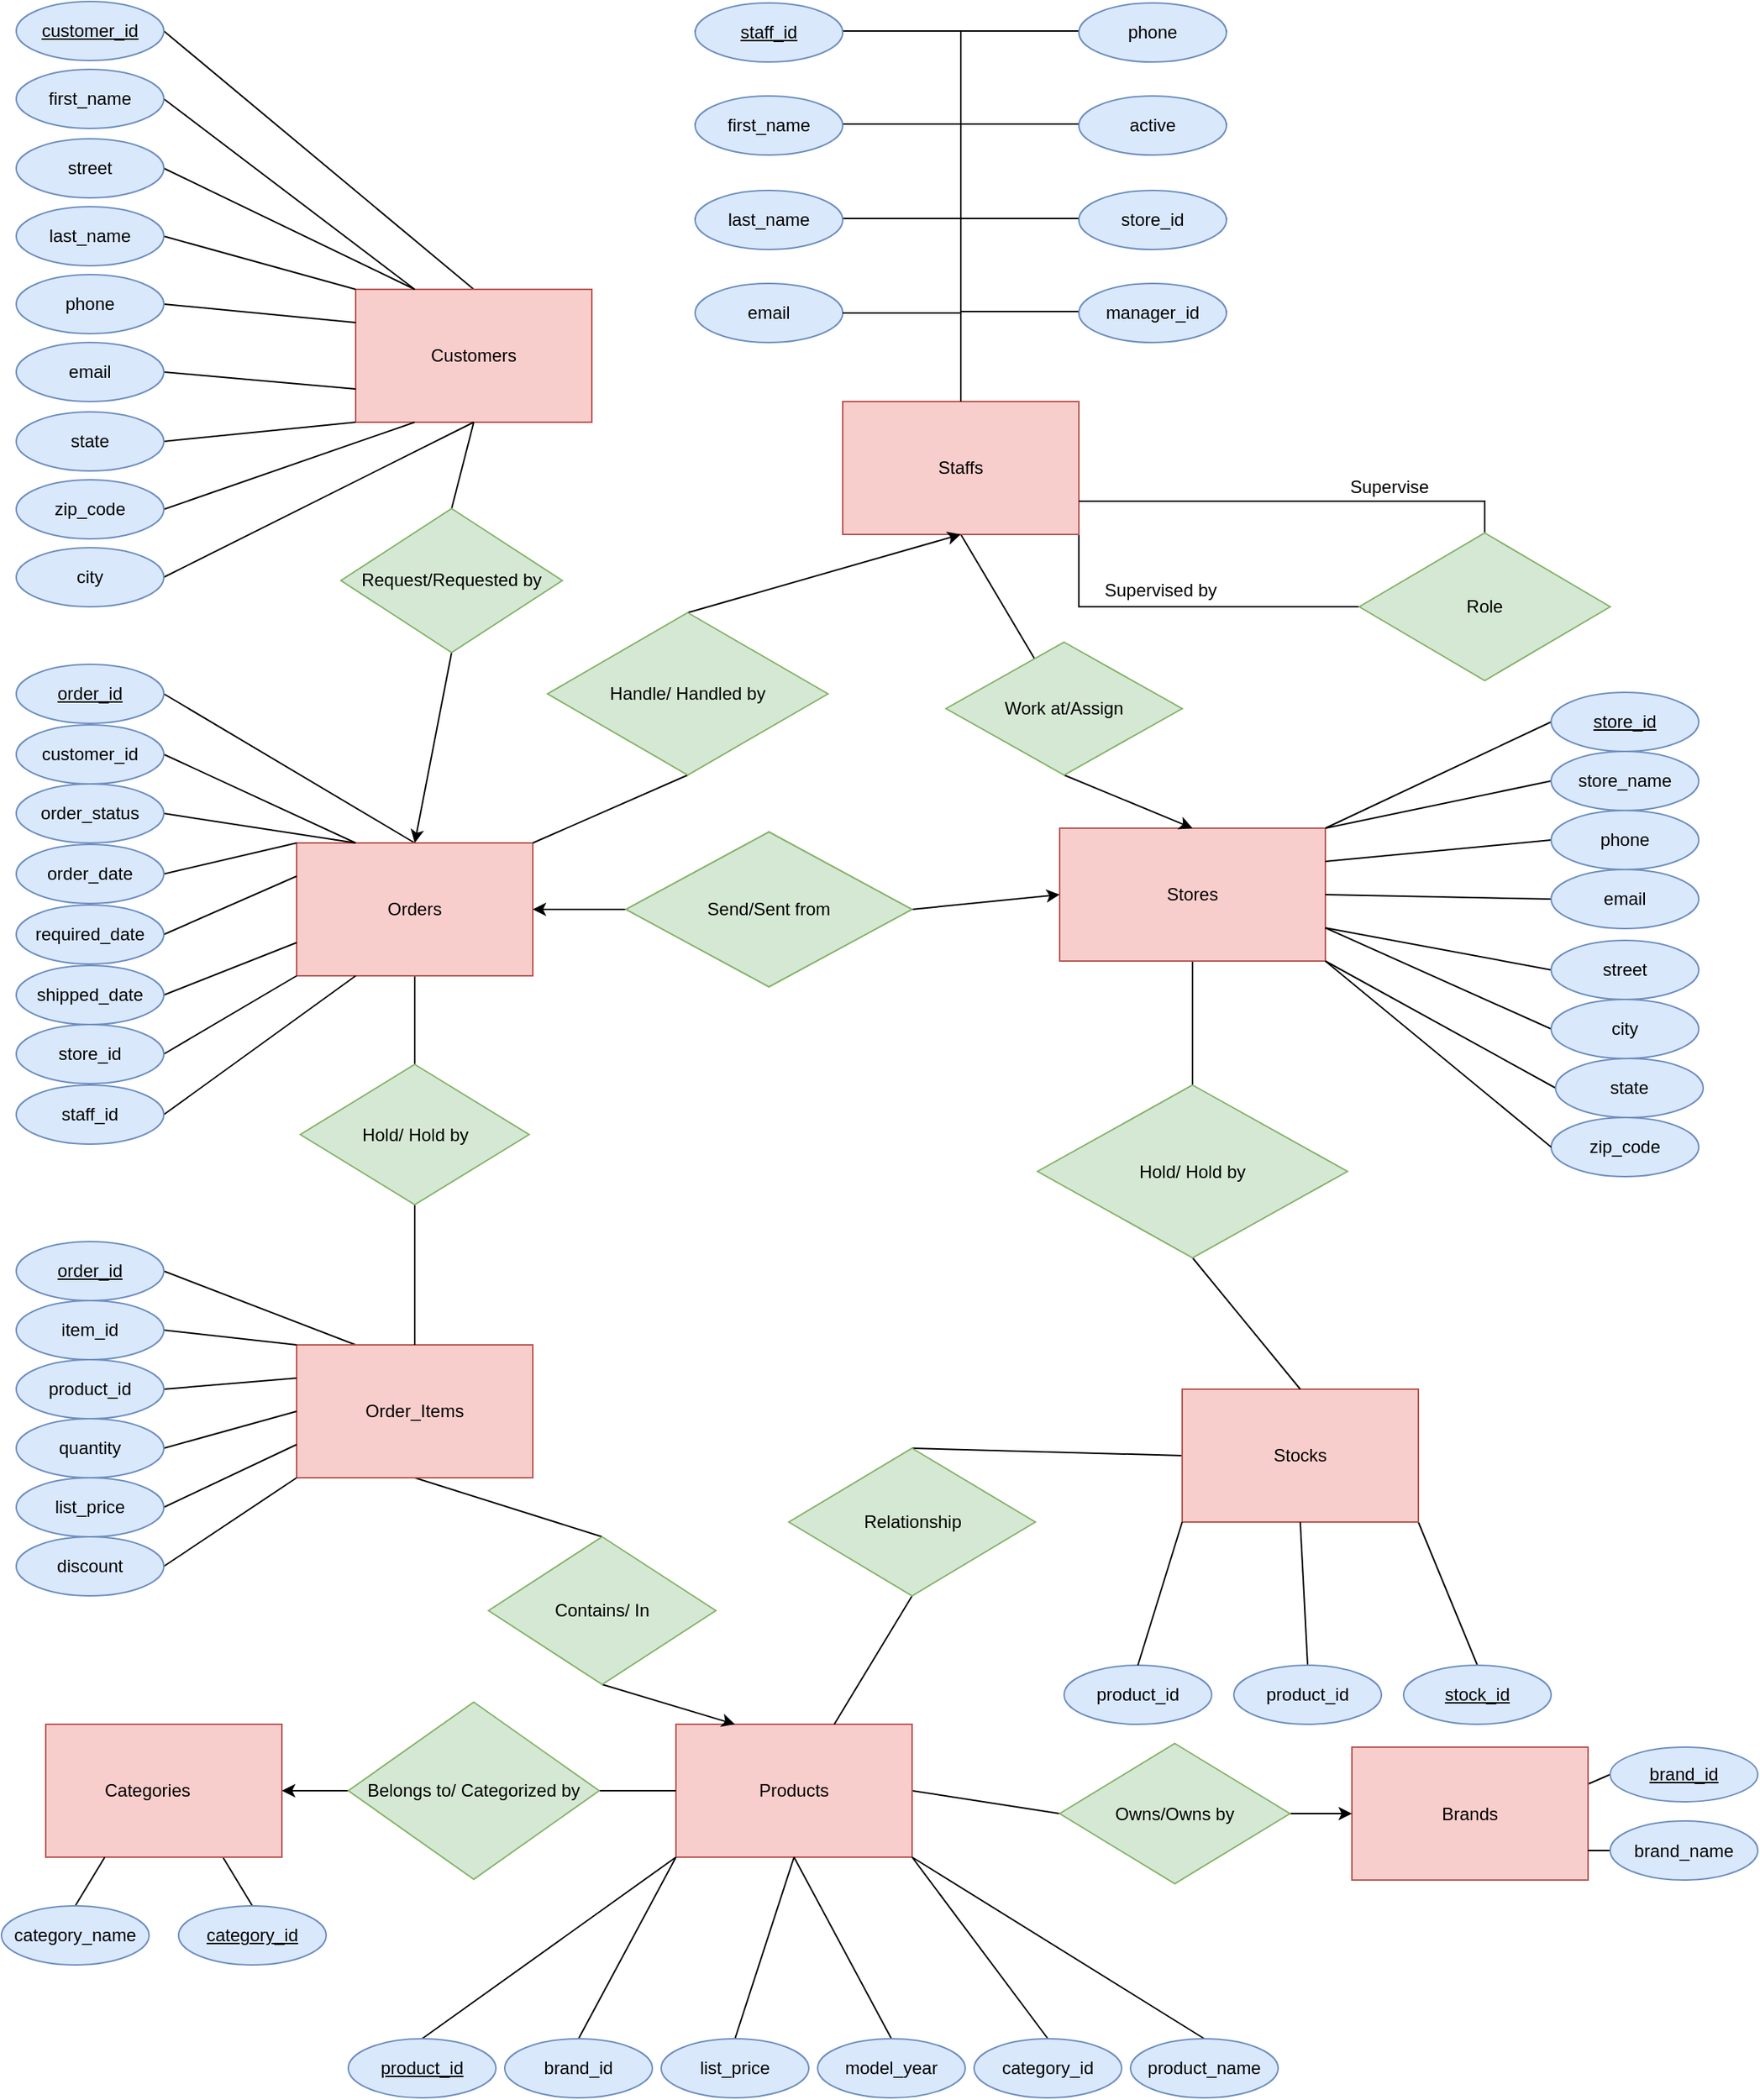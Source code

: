 <mxfile version="24.2.1" type="github">
  <diagram name="Page-1" id="O5WrfepL6DSGtrwNYiKw">
    <mxGraphModel dx="1323" dy="763" grid="1" gridSize="10" guides="1" tooltips="1" connect="1" arrows="1" fold="1" page="1" pageScale="1" pageWidth="1200" pageHeight="1920" math="0" shadow="0">
      <root>
        <mxCell id="0" />
        <mxCell id="1" parent="0" />
        <mxCell id="BkgHEu-BiZemyvWCbE1J-1" style="rounded=0;orthogonalLoop=1;jettySize=auto;html=1;exitX=0.5;exitY=0;exitDx=0;exitDy=0;entryX=1;entryY=0.5;entryDx=0;entryDy=0;endArrow=none;endFill=0;" edge="1" parent="1" source="N_Xc2bnEg8kBlEhrRc9M-2" target="BkgHEu-BiZemyvWCbE1J-136">
          <mxGeometry relative="1" as="geometry">
            <mxPoint x="120" y="50" as="targetPoint" />
          </mxGeometry>
        </mxCell>
        <mxCell id="BkgHEu-BiZemyvWCbE1J-141" style="rounded=0;orthogonalLoop=1;jettySize=auto;html=1;exitX=0.5;exitY=1;exitDx=0;exitDy=0;endArrow=none;endFill=0;entryX=0.5;entryY=0;entryDx=0;entryDy=0;" edge="1" parent="1" source="N_Xc2bnEg8kBlEhrRc9M-2" target="BkgHEu-BiZemyvWCbE1J-135">
          <mxGeometry relative="1" as="geometry" />
        </mxCell>
        <mxCell id="N_Xc2bnEg8kBlEhrRc9M-2" value="Customers" style="whiteSpace=wrap;html=1;align=center;fillColor=#f8cecc;strokeColor=#b85450;" parent="1" vertex="1">
          <mxGeometry x="250" y="215" width="160" height="90" as="geometry" />
        </mxCell>
        <mxCell id="BkgHEu-BiZemyvWCbE1J-8" style="rounded=0;orthogonalLoop=1;jettySize=auto;html=1;exitX=1;exitY=0.5;exitDx=0;exitDy=0;endArrow=none;endFill=0;entryX=0.25;entryY=1;entryDx=0;entryDy=0;" edge="1" parent="1" source="N_Xc2bnEg8kBlEhrRc9M-13" target="N_Xc2bnEg8kBlEhrRc9M-2">
          <mxGeometry relative="1" as="geometry">
            <mxPoint x="412" y="200" as="targetPoint" />
          </mxGeometry>
        </mxCell>
        <mxCell id="N_Xc2bnEg8kBlEhrRc9M-13" value="zip_code" style="ellipse;whiteSpace=wrap;html=1;align=center;fillColor=#dae8fc;strokeColor=#6c8ebf;" parent="1" vertex="1">
          <mxGeometry x="20" y="344" width="100" height="40" as="geometry" />
        </mxCell>
        <mxCell id="BkgHEu-BiZemyvWCbE1J-7" style="rounded=0;orthogonalLoop=1;jettySize=auto;html=1;exitX=1;exitY=0.5;exitDx=0;exitDy=0;entryX=0;entryY=1;entryDx=0;entryDy=0;endArrow=none;endFill=0;" edge="1" parent="1" source="N_Xc2bnEg8kBlEhrRc9M-14" target="N_Xc2bnEg8kBlEhrRc9M-2">
          <mxGeometry relative="1" as="geometry">
            <mxPoint x="180" y="230" as="targetPoint" />
          </mxGeometry>
        </mxCell>
        <mxCell id="N_Xc2bnEg8kBlEhrRc9M-14" value="state" style="ellipse;whiteSpace=wrap;html=1;align=center;fillColor=#dae8fc;strokeColor=#6c8ebf;" parent="1" vertex="1">
          <mxGeometry x="20" y="298" width="100" height="40" as="geometry" />
        </mxCell>
        <mxCell id="BkgHEu-BiZemyvWCbE1J-9" style="rounded=0;orthogonalLoop=1;jettySize=auto;html=1;exitX=1;exitY=0.5;exitDx=0;exitDy=0;entryX=0.5;entryY=1;entryDx=0;entryDy=0;endArrow=none;endFill=0;" edge="1" parent="1" source="N_Xc2bnEg8kBlEhrRc9M-15" target="N_Xc2bnEg8kBlEhrRc9M-2">
          <mxGeometry relative="1" as="geometry">
            <mxPoint x="180" y="230" as="targetPoint" />
          </mxGeometry>
        </mxCell>
        <mxCell id="N_Xc2bnEg8kBlEhrRc9M-15" value="city" style="ellipse;whiteSpace=wrap;html=1;align=center;fillColor=#dae8fc;strokeColor=#6c8ebf;" parent="1" vertex="1">
          <mxGeometry x="20" y="390" width="100" height="40" as="geometry" />
        </mxCell>
        <mxCell id="BkgHEu-BiZemyvWCbE1J-3" style="rounded=0;orthogonalLoop=1;jettySize=auto;html=1;exitX=1;exitY=0.5;exitDx=0;exitDy=0;entryX=0.25;entryY=0;entryDx=0;entryDy=0;endArrow=none;endFill=0;" edge="1" parent="1" source="N_Xc2bnEg8kBlEhrRc9M-16" target="N_Xc2bnEg8kBlEhrRc9M-2">
          <mxGeometry relative="1" as="geometry">
            <mxPoint x="180" y="210" as="targetPoint" />
          </mxGeometry>
        </mxCell>
        <mxCell id="N_Xc2bnEg8kBlEhrRc9M-16" value="street" style="ellipse;whiteSpace=wrap;html=1;align=center;fillColor=#dae8fc;strokeColor=#6c8ebf;" parent="1" vertex="1">
          <mxGeometry x="20" y="113" width="100" height="40" as="geometry" />
        </mxCell>
        <mxCell id="BkgHEu-BiZemyvWCbE1J-6" style="rounded=0;orthogonalLoop=1;jettySize=auto;html=1;exitX=1;exitY=0.5;exitDx=0;exitDy=0;entryX=0;entryY=0.75;entryDx=0;entryDy=0;endArrow=none;endFill=0;" edge="1" parent="1" source="N_Xc2bnEg8kBlEhrRc9M-17" target="N_Xc2bnEg8kBlEhrRc9M-2">
          <mxGeometry relative="1" as="geometry">
            <mxPoint x="180" y="210" as="targetPoint" />
          </mxGeometry>
        </mxCell>
        <mxCell id="N_Xc2bnEg8kBlEhrRc9M-17" value="email" style="ellipse;whiteSpace=wrap;html=1;align=center;fillColor=#dae8fc;strokeColor=#6c8ebf;" parent="1" vertex="1">
          <mxGeometry x="20" y="251" width="100" height="40" as="geometry" />
        </mxCell>
        <mxCell id="BkgHEu-BiZemyvWCbE1J-5" style="rounded=0;orthogonalLoop=1;jettySize=auto;html=1;exitX=1;exitY=0.5;exitDx=0;exitDy=0;entryX=0;entryY=0.25;entryDx=0;entryDy=0;endArrow=none;endFill=0;" edge="1" parent="1" source="N_Xc2bnEg8kBlEhrRc9M-18" target="N_Xc2bnEg8kBlEhrRc9M-2">
          <mxGeometry relative="1" as="geometry">
            <mxPoint x="180" y="210" as="targetPoint" />
          </mxGeometry>
        </mxCell>
        <mxCell id="N_Xc2bnEg8kBlEhrRc9M-18" value="phone" style="ellipse;whiteSpace=wrap;html=1;align=center;fillColor=#dae8fc;strokeColor=#6c8ebf;" parent="1" vertex="1">
          <mxGeometry x="20" y="205" width="100" height="40" as="geometry" />
        </mxCell>
        <mxCell id="BkgHEu-BiZemyvWCbE1J-4" style="rounded=0;orthogonalLoop=1;jettySize=auto;html=1;exitX=1;exitY=0.5;exitDx=0;exitDy=0;entryX=0;entryY=0;entryDx=0;entryDy=0;endArrow=none;endFill=0;" edge="1" parent="1" source="N_Xc2bnEg8kBlEhrRc9M-19" target="N_Xc2bnEg8kBlEhrRc9M-2">
          <mxGeometry relative="1" as="geometry">
            <mxPoint x="180" y="210" as="targetPoint" />
          </mxGeometry>
        </mxCell>
        <mxCell id="N_Xc2bnEg8kBlEhrRc9M-19" value="last_name" style="ellipse;whiteSpace=wrap;html=1;align=center;fillColor=#dae8fc;strokeColor=#6c8ebf;" parent="1" vertex="1">
          <mxGeometry x="20" y="159" width="100" height="40" as="geometry" />
        </mxCell>
        <mxCell id="BkgHEu-BiZemyvWCbE1J-2" style="rounded=0;orthogonalLoop=1;jettySize=auto;html=1;exitX=1;exitY=0.5;exitDx=0;exitDy=0;entryX=0.25;entryY=0;entryDx=0;entryDy=0;endArrow=none;endFill=0;" edge="1" parent="1" source="N_Xc2bnEg8kBlEhrRc9M-20" target="N_Xc2bnEg8kBlEhrRc9M-2">
          <mxGeometry relative="1" as="geometry" />
        </mxCell>
        <mxCell id="N_Xc2bnEg8kBlEhrRc9M-20" value="first_name" style="ellipse;whiteSpace=wrap;html=1;align=center;fillColor=#dae8fc;strokeColor=#6c8ebf;" parent="1" vertex="1">
          <mxGeometry x="20" y="66" width="100" height="40" as="geometry" />
        </mxCell>
        <mxCell id="BkgHEu-BiZemyvWCbE1J-12" style="rounded=0;orthogonalLoop=1;jettySize=auto;html=1;exitX=0.5;exitY=0;exitDx=0;exitDy=0;entryX=1;entryY=0.5;entryDx=0;entryDy=0;endArrow=none;endFill=0;" edge="1" parent="1" source="BkgHEu-BiZemyvWCbE1J-13" target="BkgHEu-BiZemyvWCbE1J-137">
          <mxGeometry relative="1" as="geometry">
            <mxPoint x="120" y="445" as="targetPoint" />
          </mxGeometry>
        </mxCell>
        <mxCell id="BkgHEu-BiZemyvWCbE1J-192" style="rounded=0;orthogonalLoop=1;jettySize=auto;html=1;exitX=0.5;exitY=1;exitDx=0;exitDy=0;entryX=0.5;entryY=0;entryDx=0;entryDy=0;endArrow=none;endFill=0;" edge="1" parent="1" source="BkgHEu-BiZemyvWCbE1J-13" target="BkgHEu-BiZemyvWCbE1J-191">
          <mxGeometry relative="1" as="geometry" />
        </mxCell>
        <mxCell id="BkgHEu-BiZemyvWCbE1J-13" value="Orders" style="whiteSpace=wrap;html=1;align=center;fillColor=#f8cecc;strokeColor=#b85450;" vertex="1" parent="1">
          <mxGeometry x="210" y="590" width="160" height="90" as="geometry" />
        </mxCell>
        <mxCell id="BkgHEu-BiZemyvWCbE1J-14" style="rounded=0;orthogonalLoop=1;jettySize=auto;html=1;exitX=1;exitY=0.5;exitDx=0;exitDy=0;endArrow=none;endFill=0;entryX=0.25;entryY=1;entryDx=0;entryDy=0;" edge="1" parent="1" source="BkgHEu-BiZemyvWCbE1J-15" target="BkgHEu-BiZemyvWCbE1J-13">
          <mxGeometry relative="1" as="geometry">
            <mxPoint x="432" y="760" as="targetPoint" />
          </mxGeometry>
        </mxCell>
        <mxCell id="BkgHEu-BiZemyvWCbE1J-15" value="staff_id" style="ellipse;whiteSpace=wrap;html=1;align=center;fillColor=#dae8fc;strokeColor=#6c8ebf;" vertex="1" parent="1">
          <mxGeometry x="20" y="754" width="100" height="40" as="geometry" />
        </mxCell>
        <mxCell id="BkgHEu-BiZemyvWCbE1J-16" style="rounded=0;orthogonalLoop=1;jettySize=auto;html=1;exitX=1;exitY=0.5;exitDx=0;exitDy=0;entryX=0;entryY=1;entryDx=0;entryDy=0;endArrow=none;endFill=0;" edge="1" parent="1" source="BkgHEu-BiZemyvWCbE1J-17" target="BkgHEu-BiZemyvWCbE1J-13">
          <mxGeometry relative="1" as="geometry">
            <mxPoint x="200" y="790" as="targetPoint" />
          </mxGeometry>
        </mxCell>
        <mxCell id="BkgHEu-BiZemyvWCbE1J-17" value="store_id" style="ellipse;whiteSpace=wrap;html=1;align=center;fillColor=#dae8fc;strokeColor=#6c8ebf;" vertex="1" parent="1">
          <mxGeometry x="20" y="713" width="100" height="40" as="geometry" />
        </mxCell>
        <mxCell id="BkgHEu-BiZemyvWCbE1J-20" style="rounded=0;orthogonalLoop=1;jettySize=auto;html=1;exitX=1;exitY=0.5;exitDx=0;exitDy=0;entryX=0.25;entryY=0;entryDx=0;entryDy=0;endArrow=none;endFill=0;" edge="1" parent="1" source="BkgHEu-BiZemyvWCbE1J-21" target="BkgHEu-BiZemyvWCbE1J-13">
          <mxGeometry relative="1" as="geometry">
            <mxPoint x="200" y="770" as="targetPoint" />
          </mxGeometry>
        </mxCell>
        <mxCell id="BkgHEu-BiZemyvWCbE1J-21" value="order_status" style="ellipse;whiteSpace=wrap;html=1;align=center;fillColor=#dae8fc;strokeColor=#6c8ebf;" vertex="1" parent="1">
          <mxGeometry x="20" y="550" width="100" height="40" as="geometry" />
        </mxCell>
        <mxCell id="BkgHEu-BiZemyvWCbE1J-22" style="rounded=0;orthogonalLoop=1;jettySize=auto;html=1;exitX=1;exitY=0.5;exitDx=0;exitDy=0;entryX=0;entryY=0.75;entryDx=0;entryDy=0;endArrow=none;endFill=0;" edge="1" parent="1" source="BkgHEu-BiZemyvWCbE1J-23" target="BkgHEu-BiZemyvWCbE1J-13">
          <mxGeometry relative="1" as="geometry">
            <mxPoint x="200" y="770" as="targetPoint" />
          </mxGeometry>
        </mxCell>
        <mxCell id="BkgHEu-BiZemyvWCbE1J-23" value="shipped_date" style="ellipse;whiteSpace=wrap;html=1;align=center;fillColor=#dae8fc;strokeColor=#6c8ebf;" vertex="1" parent="1">
          <mxGeometry x="20" y="673" width="100" height="40" as="geometry" />
        </mxCell>
        <mxCell id="BkgHEu-BiZemyvWCbE1J-24" style="rounded=0;orthogonalLoop=1;jettySize=auto;html=1;exitX=1;exitY=0.5;exitDx=0;exitDy=0;entryX=0;entryY=0.25;entryDx=0;entryDy=0;endArrow=none;endFill=0;" edge="1" parent="1" source="BkgHEu-BiZemyvWCbE1J-25" target="BkgHEu-BiZemyvWCbE1J-13">
          <mxGeometry relative="1" as="geometry">
            <mxPoint x="200" y="770" as="targetPoint" />
          </mxGeometry>
        </mxCell>
        <mxCell id="BkgHEu-BiZemyvWCbE1J-25" value="required_date" style="ellipse;whiteSpace=wrap;html=1;align=center;fillColor=#dae8fc;strokeColor=#6c8ebf;" vertex="1" parent="1">
          <mxGeometry x="20" y="632" width="100" height="40" as="geometry" />
        </mxCell>
        <mxCell id="BkgHEu-BiZemyvWCbE1J-26" style="rounded=0;orthogonalLoop=1;jettySize=auto;html=1;exitX=1;exitY=0.5;exitDx=0;exitDy=0;entryX=0;entryY=0;entryDx=0;entryDy=0;endArrow=none;endFill=0;" edge="1" parent="1" source="BkgHEu-BiZemyvWCbE1J-27" target="BkgHEu-BiZemyvWCbE1J-13">
          <mxGeometry relative="1" as="geometry">
            <mxPoint x="200" y="770" as="targetPoint" />
          </mxGeometry>
        </mxCell>
        <mxCell id="BkgHEu-BiZemyvWCbE1J-27" value="order_date" style="ellipse;whiteSpace=wrap;html=1;align=center;fillColor=#dae8fc;strokeColor=#6c8ebf;" vertex="1" parent="1">
          <mxGeometry x="20" y="591" width="100" height="40" as="geometry" />
        </mxCell>
        <mxCell id="BkgHEu-BiZemyvWCbE1J-28" style="rounded=0;orthogonalLoop=1;jettySize=auto;html=1;exitX=1;exitY=0.5;exitDx=0;exitDy=0;entryX=0.25;entryY=0;entryDx=0;entryDy=0;endArrow=none;endFill=0;" edge="1" parent="1" source="BkgHEu-BiZemyvWCbE1J-138" target="BkgHEu-BiZemyvWCbE1J-13">
          <mxGeometry relative="1" as="geometry">
            <mxPoint x="120" y="485" as="sourcePoint" />
          </mxGeometry>
        </mxCell>
        <mxCell id="BkgHEu-BiZemyvWCbE1J-177" style="edgeStyle=orthogonalEdgeStyle;rounded=0;orthogonalLoop=1;jettySize=auto;html=1;exitX=1;exitY=1;exitDx=0;exitDy=0;endArrow=none;endFill=0;entryX=0;entryY=0.5;entryDx=0;entryDy=0;" edge="1" parent="1" source="BkgHEu-BiZemyvWCbE1J-32" target="BkgHEu-BiZemyvWCbE1J-176">
          <mxGeometry relative="1" as="geometry">
            <mxPoint x="740" y="489" as="targetPoint" />
          </mxGeometry>
        </mxCell>
        <mxCell id="BkgHEu-BiZemyvWCbE1J-185" style="rounded=0;orthogonalLoop=1;jettySize=auto;html=1;exitX=0.5;exitY=1;exitDx=0;exitDy=0;endArrow=none;endFill=0;" edge="1" parent="1" source="BkgHEu-BiZemyvWCbE1J-32" target="BkgHEu-BiZemyvWCbE1J-187">
          <mxGeometry relative="1" as="geometry" />
        </mxCell>
        <mxCell id="BkgHEu-BiZemyvWCbE1J-32" value="Staffs" style="whiteSpace=wrap;html=1;align=center;fillColor=#f8cecc;strokeColor=#b85450;" vertex="1" parent="1">
          <mxGeometry x="580" y="291" width="160" height="90" as="geometry" />
        </mxCell>
        <mxCell id="BkgHEu-BiZemyvWCbE1J-168" style="edgeStyle=orthogonalEdgeStyle;rounded=0;orthogonalLoop=1;jettySize=auto;html=1;exitX=1;exitY=0.5;exitDx=0;exitDy=0;entryX=0.5;entryY=0;entryDx=0;entryDy=0;endArrow=none;endFill=0;" edge="1" parent="1" source="BkgHEu-BiZemyvWCbE1J-36" target="BkgHEu-BiZemyvWCbE1J-32">
          <mxGeometry relative="1" as="geometry">
            <Array as="points">
              <mxPoint x="660" y="167" />
            </Array>
          </mxGeometry>
        </mxCell>
        <mxCell id="BkgHEu-BiZemyvWCbE1J-36" value="store_id" style="ellipse;whiteSpace=wrap;html=1;align=center;fillColor=#dae8fc;strokeColor=#6c8ebf;" vertex="1" parent="1">
          <mxGeometry x="740" y="148" width="100" height="40" as="geometry" />
        </mxCell>
        <mxCell id="BkgHEu-BiZemyvWCbE1J-37" style="rounded=0;orthogonalLoop=1;jettySize=auto;html=1;exitX=0;exitY=0.5;exitDx=0;exitDy=0;entryX=0.5;entryY=0;entryDx=0;entryDy=0;endArrow=none;endFill=0;edgeStyle=orthogonalEdgeStyle;" edge="1" parent="1" source="BkgHEu-BiZemyvWCbE1J-38" target="BkgHEu-BiZemyvWCbE1J-32">
          <mxGeometry relative="1" as="geometry">
            <mxPoint x="753" y="350" as="targetPoint" />
            <Array as="points">
              <mxPoint x="660" y="167" />
            </Array>
          </mxGeometry>
        </mxCell>
        <mxCell id="BkgHEu-BiZemyvWCbE1J-174" style="rounded=0;orthogonalLoop=1;jettySize=auto;html=1;exitX=0.5;exitY=1;exitDx=0;exitDy=0;endArrow=none;endFill=0;entryX=1;entryY=0;entryDx=0;entryDy=0;" edge="1" parent="1" source="BkgHEu-BiZemyvWCbE1J-173" target="BkgHEu-BiZemyvWCbE1J-13">
          <mxGeometry relative="1" as="geometry">
            <mxPoint x="370" y="540" as="targetPoint" />
          </mxGeometry>
        </mxCell>
        <mxCell id="BkgHEu-BiZemyvWCbE1J-170" style="edgeStyle=orthogonalEdgeStyle;rounded=0;orthogonalLoop=1;jettySize=auto;html=1;exitX=1;exitY=0.5;exitDx=0;exitDy=0;endArrow=none;endFill=0;" edge="1" parent="1" source="BkgHEu-BiZemyvWCbE1J-40">
          <mxGeometry relative="1" as="geometry">
            <mxPoint x="660" y="280" as="targetPoint" />
            <Array as="points">
              <mxPoint x="660" y="103" />
            </Array>
          </mxGeometry>
        </mxCell>
        <mxCell id="BkgHEu-BiZemyvWCbE1J-175" style="rounded=0;orthogonalLoop=1;jettySize=auto;html=1;exitX=0.5;exitY=0;exitDx=0;exitDy=0;entryX=0.5;entryY=1;entryDx=0;entryDy=0;" edge="1" parent="1" source="BkgHEu-BiZemyvWCbE1J-173" target="BkgHEu-BiZemyvWCbE1J-32">
          <mxGeometry relative="1" as="geometry" />
        </mxCell>
        <mxCell id="BkgHEu-BiZemyvWCbE1J-40" value="active" style="ellipse;whiteSpace=wrap;html=1;align=center;fillColor=#dae8fc;strokeColor=#6c8ebf;" vertex="1" parent="1">
          <mxGeometry x="740" y="84" width="100" height="40" as="geometry" />
        </mxCell>
        <mxCell id="BkgHEu-BiZemyvWCbE1J-44" value="email" style="ellipse;whiteSpace=wrap;html=1;align=center;fillColor=#dae8fc;strokeColor=#6c8ebf;" vertex="1" parent="1">
          <mxGeometry x="480" y="211" width="100" height="40" as="geometry" />
        </mxCell>
        <mxCell id="BkgHEu-BiZemyvWCbE1J-173" value="Handle/ Handled by" style="shape=rhombus;perimeter=rhombusPerimeter;whiteSpace=wrap;html=1;align=center;fillColor=#d5e8d4;strokeColor=#82b366;" vertex="1" parent="1">
          <mxGeometry x="380" y="434" width="190" height="110" as="geometry" />
        </mxCell>
        <mxCell id="BkgHEu-BiZemyvWCbE1J-171" style="edgeStyle=orthogonalEdgeStyle;rounded=0;orthogonalLoop=1;jettySize=auto;html=1;exitX=1;exitY=0.5;exitDx=0;exitDy=0;entryX=0.5;entryY=0;entryDx=0;entryDy=0;endArrow=none;endFill=0;" edge="1" parent="1" source="BkgHEu-BiZemyvWCbE1J-42" target="BkgHEu-BiZemyvWCbE1J-32">
          <mxGeometry relative="1" as="geometry">
            <Array as="points">
              <mxPoint x="660" y="40" />
            </Array>
          </mxGeometry>
        </mxCell>
        <mxCell id="BkgHEu-BiZemyvWCbE1J-169" style="edgeStyle=orthogonalEdgeStyle;rounded=0;orthogonalLoop=1;jettySize=auto;html=1;exitX=1;exitY=0.5;exitDx=0;exitDy=0;entryX=0.5;entryY=0;entryDx=0;entryDy=0;endArrow=none;endFill=0;" edge="1" parent="1" source="BkgHEu-BiZemyvWCbE1J-34" target="BkgHEu-BiZemyvWCbE1J-32">
          <mxGeometry relative="1" as="geometry">
            <Array as="points">
              <mxPoint x="660" y="230" />
            </Array>
          </mxGeometry>
        </mxCell>
        <mxCell id="BkgHEu-BiZemyvWCbE1J-178" style="edgeStyle=orthogonalEdgeStyle;rounded=0;orthogonalLoop=1;jettySize=auto;html=1;exitX=0.5;exitY=0;exitDx=0;exitDy=0;entryX=1;entryY=0.75;entryDx=0;entryDy=0;endArrow=none;endFill=0;" edge="1" parent="1" source="BkgHEu-BiZemyvWCbE1J-176" target="BkgHEu-BiZemyvWCbE1J-32">
          <mxGeometry relative="1" as="geometry" />
        </mxCell>
        <mxCell id="BkgHEu-BiZemyvWCbE1J-42" value="phone" style="ellipse;whiteSpace=wrap;html=1;align=center;fillColor=#dae8fc;strokeColor=#6c8ebf;" vertex="1" parent="1">
          <mxGeometry x="740" y="21" width="100" height="40" as="geometry" />
        </mxCell>
        <mxCell id="BkgHEu-BiZemyvWCbE1J-34" value="manager_id" style="ellipse;whiteSpace=wrap;html=1;align=center;fillColor=#dae8fc;strokeColor=#6c8ebf;" vertex="1" parent="1">
          <mxGeometry x="740" y="211" width="100" height="40" as="geometry" />
        </mxCell>
        <mxCell id="BkgHEu-BiZemyvWCbE1J-166" style="edgeStyle=orthogonalEdgeStyle;rounded=0;orthogonalLoop=1;jettySize=auto;html=1;exitX=0;exitY=0.5;exitDx=0;exitDy=0;entryX=0.5;entryY=0;entryDx=0;entryDy=0;endArrow=none;endFill=0;" edge="1" parent="1" source="BkgHEu-BiZemyvWCbE1J-47" target="BkgHEu-BiZemyvWCbE1J-32">
          <mxGeometry relative="1" as="geometry">
            <Array as="points">
              <mxPoint x="660" y="40" />
            </Array>
          </mxGeometry>
        </mxCell>
        <mxCell id="BkgHEu-BiZemyvWCbE1J-176" value="Role" style="shape=rhombus;perimeter=rhombusPerimeter;whiteSpace=wrap;html=1;align=center;fillColor=#d5e8d4;strokeColor=#82b366;" vertex="1" parent="1">
          <mxGeometry x="930" y="380" width="170" height="100" as="geometry" />
        </mxCell>
        <mxCell id="BkgHEu-BiZemyvWCbE1J-43" style="rounded=0;orthogonalLoop=1;jettySize=auto;html=1;exitX=1;exitY=0.5;exitDx=0;exitDy=0;entryX=0.5;entryY=0;entryDx=0;entryDy=0;endArrow=none;endFill=0;edgeStyle=orthogonalEdgeStyle;" edge="1" parent="1" source="BkgHEu-BiZemyvWCbE1J-44" target="BkgHEu-BiZemyvWCbE1J-32">
          <mxGeometry relative="1" as="geometry">
            <mxPoint x="753" y="350" as="targetPoint" />
            <Array as="points">
              <mxPoint x="660" y="230" />
              <mxPoint x="660" y="290" />
            </Array>
          </mxGeometry>
        </mxCell>
        <mxCell id="BkgHEu-BiZemyvWCbE1J-47" value="&lt;u&gt;staff_id&lt;/u&gt;" style="ellipse;whiteSpace=wrap;html=1;align=center;fillColor=#dae8fc;strokeColor=#6c8ebf;" vertex="1" parent="1">
          <mxGeometry x="480" y="21" width="100" height="40" as="geometry" />
        </mxCell>
        <mxCell id="BkgHEu-BiZemyvWCbE1J-38" value="last_name" style="ellipse;whiteSpace=wrap;html=1;align=center;fillColor=#dae8fc;strokeColor=#6c8ebf;" vertex="1" parent="1">
          <mxGeometry x="480" y="148" width="100" height="40" as="geometry" />
        </mxCell>
        <mxCell id="BkgHEu-BiZemyvWCbE1J-45" style="rounded=0;orthogonalLoop=1;jettySize=auto;html=1;exitX=0;exitY=0.5;exitDx=0;exitDy=0;entryX=0.5;entryY=0;entryDx=0;entryDy=0;endArrow=none;endFill=0;edgeStyle=orthogonalEdgeStyle;" edge="1" parent="1" source="BkgHEu-BiZemyvWCbE1J-46" target="BkgHEu-BiZemyvWCbE1J-32">
          <mxGeometry relative="1" as="geometry">
            <Array as="points">
              <mxPoint x="660" y="103" />
            </Array>
          </mxGeometry>
        </mxCell>
        <mxCell id="BkgHEu-BiZemyvWCbE1J-204" style="rounded=0;orthogonalLoop=1;jettySize=auto;html=1;exitX=0.5;exitY=1;exitDx=0;exitDy=0;entryX=0.5;entryY=0;entryDx=0;entryDy=0;endArrow=none;endFill=0;" edge="1" parent="1" source="BkgHEu-BiZemyvWCbE1J-49" target="BkgHEu-BiZemyvWCbE1J-203">
          <mxGeometry relative="1" as="geometry" />
        </mxCell>
        <mxCell id="BkgHEu-BiZemyvWCbE1J-214" style="rounded=0;orthogonalLoop=1;jettySize=auto;html=1;exitX=1;exitY=0;exitDx=0;exitDy=0;entryX=0;entryY=0.5;entryDx=0;entryDy=0;endArrow=none;endFill=0;" edge="1" parent="1" source="BkgHEu-BiZemyvWCbE1J-49" target="BkgHEu-BiZemyvWCbE1J-64">
          <mxGeometry relative="1" as="geometry" />
        </mxCell>
        <mxCell id="BkgHEu-BiZemyvWCbE1J-49" value="Stores" style="whiteSpace=wrap;html=1;align=center;fillColor=#f8cecc;strokeColor=#b85450;" vertex="1" parent="1">
          <mxGeometry x="727" y="580" width="180" height="90" as="geometry" />
        </mxCell>
        <mxCell id="BkgHEu-BiZemyvWCbE1J-51" value="zip_code" style="ellipse;whiteSpace=wrap;html=1;align=center;fillColor=#dae8fc;strokeColor=#6c8ebf;" vertex="1" parent="1">
          <mxGeometry x="1060" y="776" width="100" height="40" as="geometry" />
        </mxCell>
        <mxCell id="BkgHEu-BiZemyvWCbE1J-220" style="rounded=0;orthogonalLoop=1;jettySize=auto;html=1;exitX=0;exitY=0.5;exitDx=0;exitDy=0;entryX=1;entryY=1;entryDx=0;entryDy=0;endArrow=none;endFill=0;" edge="1" parent="1" source="BkgHEu-BiZemyvWCbE1J-53" target="BkgHEu-BiZemyvWCbE1J-49">
          <mxGeometry relative="1" as="geometry" />
        </mxCell>
        <mxCell id="BkgHEu-BiZemyvWCbE1J-53" value="state" style="ellipse;whiteSpace=wrap;html=1;align=center;fillColor=#dae8fc;strokeColor=#6c8ebf;" vertex="1" parent="1">
          <mxGeometry x="1063" y="736" width="100" height="40" as="geometry" />
        </mxCell>
        <mxCell id="BkgHEu-BiZemyvWCbE1J-216" style="rounded=0;orthogonalLoop=1;jettySize=auto;html=1;exitX=0;exitY=0.5;exitDx=0;exitDy=0;endArrow=none;endFill=0;entryX=1;entryY=0.25;entryDx=0;entryDy=0;" edge="1" parent="1" source="BkgHEu-BiZemyvWCbE1J-55" target="BkgHEu-BiZemyvWCbE1J-49">
          <mxGeometry relative="1" as="geometry">
            <mxPoint x="950" y="600" as="targetPoint" />
          </mxGeometry>
        </mxCell>
        <mxCell id="BkgHEu-BiZemyvWCbE1J-55" value="phone" style="ellipse;whiteSpace=wrap;html=1;align=center;fillColor=#dae8fc;strokeColor=#6c8ebf;" vertex="1" parent="1">
          <mxGeometry x="1060" y="568" width="100" height="40" as="geometry" />
        </mxCell>
        <mxCell id="BkgHEu-BiZemyvWCbE1J-219" style="rounded=0;orthogonalLoop=1;jettySize=auto;html=1;exitX=0;exitY=0.5;exitDx=0;exitDy=0;entryX=1;entryY=0.75;entryDx=0;entryDy=0;endArrow=none;endFill=0;" edge="1" parent="1" source="BkgHEu-BiZemyvWCbE1J-57" target="BkgHEu-BiZemyvWCbE1J-49">
          <mxGeometry relative="1" as="geometry" />
        </mxCell>
        <mxCell id="BkgHEu-BiZemyvWCbE1J-57" value="city" style="ellipse;whiteSpace=wrap;html=1;align=center;fillColor=#dae8fc;strokeColor=#6c8ebf;" vertex="1" parent="1">
          <mxGeometry x="1060" y="696" width="100" height="40" as="geometry" />
        </mxCell>
        <mxCell id="BkgHEu-BiZemyvWCbE1J-218" style="rounded=0;orthogonalLoop=1;jettySize=auto;html=1;exitX=0;exitY=0.5;exitDx=0;exitDy=0;entryX=1;entryY=0.75;entryDx=0;entryDy=0;endArrow=none;endFill=0;" edge="1" parent="1" source="BkgHEu-BiZemyvWCbE1J-59" target="BkgHEu-BiZemyvWCbE1J-49">
          <mxGeometry relative="1" as="geometry" />
        </mxCell>
        <mxCell id="BkgHEu-BiZemyvWCbE1J-59" value="street" style="ellipse;whiteSpace=wrap;html=1;align=center;fillColor=#dae8fc;strokeColor=#6c8ebf;" vertex="1" parent="1">
          <mxGeometry x="1060" y="656" width="100" height="40" as="geometry" />
        </mxCell>
        <mxCell id="BkgHEu-BiZemyvWCbE1J-217" style="rounded=0;orthogonalLoop=1;jettySize=auto;html=1;exitX=0;exitY=0.5;exitDx=0;exitDy=0;entryX=1;entryY=0.5;entryDx=0;entryDy=0;endArrow=none;endFill=0;" edge="1" parent="1" source="BkgHEu-BiZemyvWCbE1J-61" target="BkgHEu-BiZemyvWCbE1J-49">
          <mxGeometry relative="1" as="geometry" />
        </mxCell>
        <mxCell id="BkgHEu-BiZemyvWCbE1J-61" value="email" style="ellipse;whiteSpace=wrap;html=1;align=center;fillColor=#dae8fc;strokeColor=#6c8ebf;" vertex="1" parent="1">
          <mxGeometry x="1060" y="608" width="100" height="40" as="geometry" />
        </mxCell>
        <mxCell id="BkgHEu-BiZemyvWCbE1J-215" style="rounded=0;orthogonalLoop=1;jettySize=auto;html=1;exitX=0;exitY=0.5;exitDx=0;exitDy=0;entryX=1;entryY=0;entryDx=0;entryDy=0;endArrow=none;endFill=0;" edge="1" parent="1" source="BkgHEu-BiZemyvWCbE1J-63" target="BkgHEu-BiZemyvWCbE1J-49">
          <mxGeometry relative="1" as="geometry" />
        </mxCell>
        <mxCell id="BkgHEu-BiZemyvWCbE1J-63" value="store_name" style="ellipse;whiteSpace=wrap;html=1;align=center;fillColor=#dae8fc;strokeColor=#6c8ebf;" vertex="1" parent="1">
          <mxGeometry x="1060" y="528" width="100" height="40" as="geometry" />
        </mxCell>
        <mxCell id="BkgHEu-BiZemyvWCbE1J-64" value="&lt;u&gt;store_id&lt;/u&gt;" style="ellipse;whiteSpace=wrap;html=1;align=center;fillColor=#dae8fc;strokeColor=#6c8ebf;" vertex="1" parent="1">
          <mxGeometry x="1060" y="488" width="100" height="40" as="geometry" />
        </mxCell>
        <mxCell id="BkgHEu-BiZemyvWCbE1J-65" style="rounded=0;orthogonalLoop=1;jettySize=auto;html=1;exitX=0.25;exitY=0;exitDx=0;exitDy=0;entryX=1;entryY=0.5;entryDx=0;entryDy=0;endArrow=none;endFill=0;" edge="1" parent="1" source="BkgHEu-BiZemyvWCbE1J-66" target="BkgHEu-BiZemyvWCbE1J-81">
          <mxGeometry relative="1" as="geometry" />
        </mxCell>
        <mxCell id="BkgHEu-BiZemyvWCbE1J-202" style="rounded=0;orthogonalLoop=1;jettySize=auto;html=1;exitX=0.5;exitY=1;exitDx=0;exitDy=0;entryX=0.5;entryY=0;entryDx=0;entryDy=0;endArrow=none;endFill=0;" edge="1" parent="1" source="BkgHEu-BiZemyvWCbE1J-66" target="BkgHEu-BiZemyvWCbE1J-200">
          <mxGeometry relative="1" as="geometry" />
        </mxCell>
        <mxCell id="BkgHEu-BiZemyvWCbE1J-66" value="Order_Items" style="whiteSpace=wrap;html=1;align=center;fillColor=#f8cecc;strokeColor=#b85450;" vertex="1" parent="1">
          <mxGeometry x="210" y="930" width="160" height="90" as="geometry" />
        </mxCell>
        <mxCell id="BkgHEu-BiZemyvWCbE1J-71" style="rounded=0;orthogonalLoop=1;jettySize=auto;html=1;exitX=1;exitY=0.5;exitDx=0;exitDy=0;entryX=0;entryY=0.25;entryDx=0;entryDy=0;endArrow=none;endFill=0;" edge="1" parent="1" source="BkgHEu-BiZemyvWCbE1J-72" target="BkgHEu-BiZemyvWCbE1J-66">
          <mxGeometry relative="1" as="geometry">
            <mxPoint x="20" y="1043" as="targetPoint" />
          </mxGeometry>
        </mxCell>
        <mxCell id="BkgHEu-BiZemyvWCbE1J-72" value="product_id" style="ellipse;whiteSpace=wrap;html=1;align=center;fillColor=#dae8fc;strokeColor=#6c8ebf;" vertex="1" parent="1">
          <mxGeometry x="20" y="940" width="100" height="40" as="geometry" />
        </mxCell>
        <mxCell id="BkgHEu-BiZemyvWCbE1J-73" style="rounded=0;orthogonalLoop=1;jettySize=auto;html=1;exitX=1;exitY=0.5;exitDx=0;exitDy=0;entryX=0;entryY=1;entryDx=0;entryDy=0;endArrow=none;endFill=0;" edge="1" parent="1" source="BkgHEu-BiZemyvWCbE1J-74" target="BkgHEu-BiZemyvWCbE1J-66">
          <mxGeometry relative="1" as="geometry">
            <mxPoint x="20" y="1043" as="targetPoint" />
          </mxGeometry>
        </mxCell>
        <mxCell id="BkgHEu-BiZemyvWCbE1J-74" value="discount" style="ellipse;whiteSpace=wrap;html=1;align=center;fillColor=#dae8fc;strokeColor=#6c8ebf;" vertex="1" parent="1">
          <mxGeometry x="20" y="1060" width="100" height="40" as="geometry" />
        </mxCell>
        <mxCell id="BkgHEu-BiZemyvWCbE1J-75" style="rounded=0;orthogonalLoop=1;jettySize=auto;html=1;exitX=1;exitY=0.5;exitDx=0;exitDy=0;entryX=0;entryY=0.75;entryDx=0;entryDy=0;endArrow=none;endFill=0;" edge="1" parent="1" source="BkgHEu-BiZemyvWCbE1J-76" target="BkgHEu-BiZemyvWCbE1J-66">
          <mxGeometry relative="1" as="geometry">
            <mxPoint x="20" y="1043" as="targetPoint" />
          </mxGeometry>
        </mxCell>
        <mxCell id="BkgHEu-BiZemyvWCbE1J-76" value="list_price" style="ellipse;whiteSpace=wrap;html=1;align=center;fillColor=#dae8fc;strokeColor=#6c8ebf;" vertex="1" parent="1">
          <mxGeometry x="20" y="1020" width="100" height="40" as="geometry" />
        </mxCell>
        <mxCell id="BkgHEu-BiZemyvWCbE1J-77" style="rounded=0;orthogonalLoop=1;jettySize=auto;html=1;exitX=1;exitY=0.5;exitDx=0;exitDy=0;entryX=0;entryY=0.5;entryDx=0;entryDy=0;endArrow=none;endFill=0;" edge="1" parent="1" source="BkgHEu-BiZemyvWCbE1J-78" target="BkgHEu-BiZemyvWCbE1J-66">
          <mxGeometry relative="1" as="geometry">
            <mxPoint x="20" y="1043" as="targetPoint" />
          </mxGeometry>
        </mxCell>
        <mxCell id="BkgHEu-BiZemyvWCbE1J-78" value="quantity" style="ellipse;whiteSpace=wrap;html=1;align=center;fillColor=#dae8fc;strokeColor=#6c8ebf;" vertex="1" parent="1">
          <mxGeometry x="20" y="980" width="100" height="40" as="geometry" />
        </mxCell>
        <mxCell id="BkgHEu-BiZemyvWCbE1J-79" style="rounded=0;orthogonalLoop=1;jettySize=auto;html=1;exitX=1;exitY=0.5;exitDx=0;exitDy=0;entryX=0;entryY=0;entryDx=0;entryDy=0;endArrow=none;endFill=0;" edge="1" parent="1" source="BkgHEu-BiZemyvWCbE1J-80" target="BkgHEu-BiZemyvWCbE1J-66">
          <mxGeometry relative="1" as="geometry" />
        </mxCell>
        <mxCell id="BkgHEu-BiZemyvWCbE1J-80" value="item_id" style="ellipse;whiteSpace=wrap;html=1;align=center;fillColor=#dae8fc;strokeColor=#6c8ebf;" vertex="1" parent="1">
          <mxGeometry x="20" y="900" width="100" height="40" as="geometry" />
        </mxCell>
        <mxCell id="BkgHEu-BiZemyvWCbE1J-81" value="&lt;u&gt;order_id&lt;/u&gt;" style="ellipse;whiteSpace=wrap;html=1;align=center;fillColor=#dae8fc;strokeColor=#6c8ebf;" vertex="1" parent="1">
          <mxGeometry x="20" y="860" width="100" height="40" as="geometry" />
        </mxCell>
        <mxCell id="BkgHEu-BiZemyvWCbE1J-84" style="rounded=0;orthogonalLoop=1;jettySize=auto;html=1;exitX=0.75;exitY=1;exitDx=0;exitDy=0;entryX=0.5;entryY=0;entryDx=0;entryDy=0;endArrow=none;endFill=0;" edge="1" parent="1" source="BkgHEu-BiZemyvWCbE1J-85" target="BkgHEu-BiZemyvWCbE1J-96">
          <mxGeometry relative="1" as="geometry" />
        </mxCell>
        <mxCell id="BkgHEu-BiZemyvWCbE1J-85" value="Categories&lt;span style=&quot;white-space: pre;&quot;&gt;&#x9;&lt;/span&gt;" style="whiteSpace=wrap;html=1;align=center;fillColor=#f8cecc;strokeColor=#b85450;" vertex="1" parent="1">
          <mxGeometry x="40" y="1187" width="160" height="90" as="geometry" />
        </mxCell>
        <mxCell id="BkgHEu-BiZemyvWCbE1J-94" style="rounded=0;orthogonalLoop=1;jettySize=auto;html=1;exitX=0.5;exitY=0;exitDx=0;exitDy=0;entryX=0.25;entryY=1;entryDx=0;entryDy=0;endArrow=none;endFill=0;" edge="1" parent="1" source="BkgHEu-BiZemyvWCbE1J-95" target="BkgHEu-BiZemyvWCbE1J-85">
          <mxGeometry relative="1" as="geometry" />
        </mxCell>
        <mxCell id="BkgHEu-BiZemyvWCbE1J-95" value="category_name" style="ellipse;whiteSpace=wrap;html=1;align=center;fillColor=#dae8fc;strokeColor=#6c8ebf;" vertex="1" parent="1">
          <mxGeometry x="10" y="1310" width="100" height="40" as="geometry" />
        </mxCell>
        <mxCell id="BkgHEu-BiZemyvWCbE1J-96" value="&lt;u&gt;category_id&lt;/u&gt;" style="ellipse;whiteSpace=wrap;html=1;align=center;fillColor=#dae8fc;strokeColor=#6c8ebf;" vertex="1" parent="1">
          <mxGeometry x="130" y="1310" width="100" height="40" as="geometry" />
        </mxCell>
        <mxCell id="BkgHEu-BiZemyvWCbE1J-97" style="rounded=0;orthogonalLoop=1;jettySize=auto;html=1;exitX=0;exitY=1;exitDx=0;exitDy=0;entryX=0.5;entryY=0;entryDx=0;entryDy=0;endArrow=none;endFill=0;" edge="1" parent="1" source="BkgHEu-BiZemyvWCbE1J-98" target="BkgHEu-BiZemyvWCbE1J-109">
          <mxGeometry relative="1" as="geometry" />
        </mxCell>
        <mxCell id="BkgHEu-BiZemyvWCbE1J-198" style="rounded=0;orthogonalLoop=1;jettySize=auto;html=1;exitX=1;exitY=0.5;exitDx=0;exitDy=0;entryX=0;entryY=0.5;entryDx=0;entryDy=0;endArrow=none;endFill=0;" edge="1" parent="1" source="BkgHEu-BiZemyvWCbE1J-98" target="BkgHEu-BiZemyvWCbE1J-196">
          <mxGeometry relative="1" as="geometry" />
        </mxCell>
        <mxCell id="BkgHEu-BiZemyvWCbE1J-210" style="rounded=0;orthogonalLoop=1;jettySize=auto;html=1;exitX=0;exitY=0.5;exitDx=0;exitDy=0;entryX=1;entryY=0.5;entryDx=0;entryDy=0;" edge="1" parent="1" source="BkgHEu-BiZemyvWCbE1J-211" target="BkgHEu-BiZemyvWCbE1J-85">
          <mxGeometry relative="1" as="geometry" />
        </mxCell>
        <mxCell id="BkgHEu-BiZemyvWCbE1J-98" value="Products" style="whiteSpace=wrap;html=1;align=center;fillColor=#f8cecc;strokeColor=#b85450;" vertex="1" parent="1">
          <mxGeometry x="467" y="1187" width="160" height="90" as="geometry" />
        </mxCell>
        <mxCell id="BkgHEu-BiZemyvWCbE1J-99" style="rounded=0;orthogonalLoop=1;jettySize=auto;html=1;exitX=0.5;exitY=0;exitDx=0;exitDy=0;endArrow=none;endFill=0;entryX=0;entryY=1;entryDx=0;entryDy=0;" edge="1" parent="1" source="BkgHEu-BiZemyvWCbE1J-100" target="BkgHEu-BiZemyvWCbE1J-98">
          <mxGeometry relative="1" as="geometry">
            <mxPoint x="470" y="1320" as="targetPoint" />
          </mxGeometry>
        </mxCell>
        <mxCell id="BkgHEu-BiZemyvWCbE1J-100" value="brand_id" style="ellipse;whiteSpace=wrap;html=1;align=center;fillColor=#dae8fc;strokeColor=#6c8ebf;" vertex="1" parent="1">
          <mxGeometry x="351" y="1400" width="100" height="40" as="geometry" />
        </mxCell>
        <mxCell id="BkgHEu-BiZemyvWCbE1J-101" style="rounded=0;orthogonalLoop=1;jettySize=auto;html=1;exitX=0.5;exitY=0;exitDx=0;exitDy=0;endArrow=none;endFill=0;entryX=0.5;entryY=1;entryDx=0;entryDy=0;" edge="1" parent="1" source="BkgHEu-BiZemyvWCbE1J-102" target="BkgHEu-BiZemyvWCbE1J-98">
          <mxGeometry relative="1" as="geometry">
            <mxPoint x="540" y="1290" as="targetPoint" />
          </mxGeometry>
        </mxCell>
        <mxCell id="BkgHEu-BiZemyvWCbE1J-102" value="list_price" style="ellipse;whiteSpace=wrap;html=1;align=center;fillColor=#dae8fc;strokeColor=#6c8ebf;" vertex="1" parent="1">
          <mxGeometry x="457" y="1400" width="100" height="40" as="geometry" />
        </mxCell>
        <mxCell id="BkgHEu-BiZemyvWCbE1J-103" style="rounded=0;orthogonalLoop=1;jettySize=auto;html=1;exitX=0.5;exitY=0;exitDx=0;exitDy=0;entryX=0.5;entryY=1;entryDx=0;entryDy=0;endArrow=none;endFill=0;" edge="1" parent="1" source="BkgHEu-BiZemyvWCbE1J-104" target="BkgHEu-BiZemyvWCbE1J-98">
          <mxGeometry relative="1" as="geometry">
            <mxPoint x="1155" y="1194" as="targetPoint" />
          </mxGeometry>
        </mxCell>
        <mxCell id="BkgHEu-BiZemyvWCbE1J-104" value="model_year" style="ellipse;whiteSpace=wrap;html=1;align=center;fillColor=#dae8fc;strokeColor=#6c8ebf;" vertex="1" parent="1">
          <mxGeometry x="563" y="1400" width="100" height="40" as="geometry" />
        </mxCell>
        <mxCell id="BkgHEu-BiZemyvWCbE1J-105" style="rounded=0;orthogonalLoop=1;jettySize=auto;html=1;exitX=0.5;exitY=0;exitDx=0;exitDy=0;endArrow=none;endFill=0;entryX=1;entryY=1;entryDx=0;entryDy=0;" edge="1" parent="1" source="BkgHEu-BiZemyvWCbE1J-106" target="BkgHEu-BiZemyvWCbE1J-98">
          <mxGeometry relative="1" as="geometry">
            <mxPoint x="620" y="1320" as="targetPoint" />
          </mxGeometry>
        </mxCell>
        <mxCell id="BkgHEu-BiZemyvWCbE1J-106" value="category_id" style="ellipse;whiteSpace=wrap;html=1;align=center;fillColor=#dae8fc;strokeColor=#6c8ebf;" vertex="1" parent="1">
          <mxGeometry x="669" y="1400" width="100" height="40" as="geometry" />
        </mxCell>
        <mxCell id="BkgHEu-BiZemyvWCbE1J-107" style="rounded=0;orthogonalLoop=1;jettySize=auto;html=1;exitX=0.5;exitY=0;exitDx=0;exitDy=0;entryX=1;entryY=1;entryDx=0;entryDy=0;endArrow=none;endFill=0;" edge="1" parent="1" source="BkgHEu-BiZemyvWCbE1J-108" target="BkgHEu-BiZemyvWCbE1J-98">
          <mxGeometry relative="1" as="geometry" />
        </mxCell>
        <mxCell id="BkgHEu-BiZemyvWCbE1J-108" value="product_name" style="ellipse;whiteSpace=wrap;html=1;align=center;fillColor=#dae8fc;strokeColor=#6c8ebf;" vertex="1" parent="1">
          <mxGeometry x="775" y="1400" width="100" height="40" as="geometry" />
        </mxCell>
        <mxCell id="BkgHEu-BiZemyvWCbE1J-109" value="&lt;u&gt;product_id&lt;/u&gt;" style="ellipse;whiteSpace=wrap;html=1;align=center;fillColor=#dae8fc;strokeColor=#6c8ebf;" vertex="1" parent="1">
          <mxGeometry x="245" y="1400" width="100" height="40" as="geometry" />
        </mxCell>
        <mxCell id="BkgHEu-BiZemyvWCbE1J-123" style="rounded=0;orthogonalLoop=1;jettySize=auto;html=1;exitX=1;exitY=1;exitDx=0;exitDy=0;entryX=0.5;entryY=0;entryDx=0;entryDy=0;endArrow=none;endFill=0;" edge="1" parent="1" source="BkgHEu-BiZemyvWCbE1J-124" target="BkgHEu-BiZemyvWCbE1J-127">
          <mxGeometry relative="1" as="geometry" />
        </mxCell>
        <mxCell id="BkgHEu-BiZemyvWCbE1J-207" style="rounded=0;orthogonalLoop=1;jettySize=auto;html=1;exitX=0;exitY=0.5;exitDx=0;exitDy=0;entryX=0.5;entryY=0;entryDx=0;entryDy=0;endArrow=none;endFill=0;" edge="1" parent="1" source="BkgHEu-BiZemyvWCbE1J-124" target="BkgHEu-BiZemyvWCbE1J-206">
          <mxGeometry relative="1" as="geometry" />
        </mxCell>
        <mxCell id="BkgHEu-BiZemyvWCbE1J-124" value="Stocks" style="whiteSpace=wrap;html=1;align=center;fillColor=#f8cecc;strokeColor=#b85450;" vertex="1" parent="1">
          <mxGeometry x="810" y="960" width="160" height="90" as="geometry" />
        </mxCell>
        <mxCell id="BkgHEu-BiZemyvWCbE1J-125" style="rounded=0;orthogonalLoop=1;jettySize=auto;html=1;exitX=0.5;exitY=0;exitDx=0;exitDy=0;entryX=0.5;entryY=1;entryDx=0;entryDy=0;endArrow=none;endFill=0;" edge="1" parent="1" source="BkgHEu-BiZemyvWCbE1J-126" target="BkgHEu-BiZemyvWCbE1J-124">
          <mxGeometry relative="1" as="geometry" />
        </mxCell>
        <mxCell id="BkgHEu-BiZemyvWCbE1J-126" value="product_id" style="ellipse;whiteSpace=wrap;html=1;align=center;fillColor=#dae8fc;strokeColor=#6c8ebf;" vertex="1" parent="1">
          <mxGeometry x="845" y="1147" width="100" height="40" as="geometry" />
        </mxCell>
        <mxCell id="BkgHEu-BiZemyvWCbE1J-127" value="&lt;u&gt;stock_id&lt;/u&gt;" style="ellipse;whiteSpace=wrap;html=1;align=center;fillColor=#dae8fc;strokeColor=#6c8ebf;" vertex="1" parent="1">
          <mxGeometry x="960" y="1147" width="100" height="40" as="geometry" />
        </mxCell>
        <mxCell id="BkgHEu-BiZemyvWCbE1J-128" style="rounded=0;orthogonalLoop=1;jettySize=auto;html=1;exitX=1;exitY=0.25;exitDx=0;exitDy=0;entryX=0;entryY=0.5;entryDx=0;entryDy=0;endArrow=none;endFill=0;" edge="1" parent="1" target="BkgHEu-BiZemyvWCbE1J-132">
          <mxGeometry relative="1" as="geometry">
            <mxPoint x="1085" y="1227.5" as="sourcePoint" />
          </mxGeometry>
        </mxCell>
        <mxCell id="BkgHEu-BiZemyvWCbE1J-129" value="Brands" style="whiteSpace=wrap;html=1;align=center;fillColor=#f8cecc;strokeColor=#b85450;" vertex="1" parent="1">
          <mxGeometry x="925" y="1202.5" width="160" height="90" as="geometry" />
        </mxCell>
        <mxCell id="BkgHEu-BiZemyvWCbE1J-130" style="rounded=0;orthogonalLoop=1;jettySize=auto;html=1;exitX=0;exitY=0.5;exitDx=0;exitDy=0;entryX=1;entryY=0.75;entryDx=0;entryDy=0;endArrow=none;endFill=0;" edge="1" parent="1" source="BkgHEu-BiZemyvWCbE1J-131">
          <mxGeometry relative="1" as="geometry">
            <mxPoint x="1085" y="1272.5" as="targetPoint" />
          </mxGeometry>
        </mxCell>
        <mxCell id="BkgHEu-BiZemyvWCbE1J-131" value="brand_name" style="ellipse;whiteSpace=wrap;html=1;align=center;fillColor=#dae8fc;strokeColor=#6c8ebf;" vertex="1" parent="1">
          <mxGeometry x="1100" y="1252.5" width="100" height="40" as="geometry" />
        </mxCell>
        <mxCell id="BkgHEu-BiZemyvWCbE1J-132" value="&lt;u&gt;brand_id&lt;/u&gt;" style="ellipse;whiteSpace=wrap;html=1;align=center;fillColor=#dae8fc;strokeColor=#6c8ebf;" vertex="1" parent="1">
          <mxGeometry x="1100" y="1202.5" width="100" height="37" as="geometry" />
        </mxCell>
        <mxCell id="BkgHEu-BiZemyvWCbE1J-133" value="product_id" style="ellipse;whiteSpace=wrap;html=1;align=center;fillColor=#dae8fc;strokeColor=#6c8ebf;" vertex="1" parent="1">
          <mxGeometry x="730" y="1147" width="100" height="40" as="geometry" />
        </mxCell>
        <mxCell id="BkgHEu-BiZemyvWCbE1J-134" style="rounded=0;orthogonalLoop=1;jettySize=auto;html=1;exitX=0.5;exitY=0;exitDx=0;exitDy=0;entryX=0;entryY=1;entryDx=0;entryDy=0;endArrow=none;endFill=0;" edge="1" parent="1" source="BkgHEu-BiZemyvWCbE1J-133" target="BkgHEu-BiZemyvWCbE1J-124">
          <mxGeometry relative="1" as="geometry" />
        </mxCell>
        <mxCell id="BkgHEu-BiZemyvWCbE1J-142" style="rounded=0;orthogonalLoop=1;jettySize=auto;html=1;exitX=0.5;exitY=1;exitDx=0;exitDy=0;entryX=0.5;entryY=0;entryDx=0;entryDy=0;endArrow=classic;endFill=1;" edge="1" parent="1" source="BkgHEu-BiZemyvWCbE1J-135" target="BkgHEu-BiZemyvWCbE1J-13">
          <mxGeometry relative="1" as="geometry" />
        </mxCell>
        <mxCell id="BkgHEu-BiZemyvWCbE1J-135" value="Request/Requested by" style="shape=rhombus;perimeter=rhombusPerimeter;whiteSpace=wrap;html=1;align=center;fillColor=#d5e8d4;strokeColor=#82b366;" vertex="1" parent="1">
          <mxGeometry x="240" y="363.5" width="150" height="97.5" as="geometry" />
        </mxCell>
        <mxCell id="BkgHEu-BiZemyvWCbE1J-136" value="&lt;u&gt;customer_id&lt;/u&gt;" style="ellipse;whiteSpace=wrap;html=1;align=center;fontStyle=4;fillColor=#dae8fc;strokeColor=#6c8ebf;" vertex="1" parent="1">
          <mxGeometry x="20" y="20" width="100" height="40" as="geometry" />
        </mxCell>
        <mxCell id="BkgHEu-BiZemyvWCbE1J-137" value="&lt;u&gt;order_id&lt;/u&gt;" style="ellipse;whiteSpace=wrap;html=1;align=center;fontStyle=4;fillColor=#dae8fc;strokeColor=#6c8ebf;" vertex="1" parent="1">
          <mxGeometry x="20" y="469" width="100" height="40" as="geometry" />
        </mxCell>
        <mxCell id="BkgHEu-BiZemyvWCbE1J-138" value="customer_id" style="ellipse;whiteSpace=wrap;html=1;align=center;fillColor=#dae8fc;strokeColor=#6c8ebf;" vertex="1" parent="1">
          <mxGeometry x="20" y="510" width="100" height="40" as="geometry" />
        </mxCell>
        <mxCell id="BkgHEu-BiZemyvWCbE1J-151" style="rounded=0;orthogonalLoop=1;jettySize=auto;html=1;exitX=1;exitY=0.5;exitDx=0;exitDy=0;entryX=0;entryY=0.5;entryDx=0;entryDy=0;endArrow=classic;endFill=1;" edge="1" parent="1" source="BkgHEu-BiZemyvWCbE1J-149" target="BkgHEu-BiZemyvWCbE1J-49">
          <mxGeometry relative="1" as="geometry" />
        </mxCell>
        <mxCell id="BkgHEu-BiZemyvWCbE1J-152" style="rounded=0;orthogonalLoop=1;jettySize=auto;html=1;exitX=0;exitY=0.5;exitDx=0;exitDy=0;entryX=1;entryY=0.5;entryDx=0;entryDy=0;endArrow=classic;endFill=1;" edge="1" parent="1" source="BkgHEu-BiZemyvWCbE1J-149" target="BkgHEu-BiZemyvWCbE1J-13">
          <mxGeometry relative="1" as="geometry" />
        </mxCell>
        <mxCell id="BkgHEu-BiZemyvWCbE1J-149" value="Send/Sent from" style="shape=rhombus;perimeter=rhombusPerimeter;whiteSpace=wrap;html=1;align=center;fillColor=#d5e8d4;strokeColor=#82b366;" vertex="1" parent="1">
          <mxGeometry x="433" y="582.5" width="194" height="105" as="geometry" />
        </mxCell>
        <mxCell id="BkgHEu-BiZemyvWCbE1J-46" value="first_name" style="ellipse;whiteSpace=wrap;html=1;align=center;fillColor=#dae8fc;strokeColor=#6c8ebf;" vertex="1" parent="1">
          <mxGeometry x="480" y="84" width="100" height="40" as="geometry" />
        </mxCell>
        <mxCell id="BkgHEu-BiZemyvWCbE1J-180" value="Supervise" style="text;html=1;align=center;verticalAlign=middle;resizable=0;points=[];autosize=1;strokeColor=none;fillColor=none;" vertex="1" parent="1">
          <mxGeometry x="910" y="333.5" width="80" height="30" as="geometry" />
        </mxCell>
        <mxCell id="BkgHEu-BiZemyvWCbE1J-181" value="Supervised by" style="text;html=1;align=center;verticalAlign=middle;resizable=0;points=[];autosize=1;strokeColor=none;fillColor=none;" vertex="1" parent="1">
          <mxGeometry x="745" y="404" width="100" height="30" as="geometry" />
        </mxCell>
        <mxCell id="BkgHEu-BiZemyvWCbE1J-190" style="rounded=0;orthogonalLoop=1;jettySize=auto;html=1;exitX=0.5;exitY=1;exitDx=0;exitDy=0;entryX=0.5;entryY=0;entryDx=0;entryDy=0;" edge="1" parent="1" source="BkgHEu-BiZemyvWCbE1J-187" target="BkgHEu-BiZemyvWCbE1J-49">
          <mxGeometry relative="1" as="geometry" />
        </mxCell>
        <mxCell id="BkgHEu-BiZemyvWCbE1J-187" value="Work at/Assign" style="shape=rhombus;perimeter=rhombusPerimeter;whiteSpace=wrap;html=1;align=center;fillColor=#d5e8d4;strokeColor=#82b366;" vertex="1" parent="1">
          <mxGeometry x="650" y="454" width="160" height="90" as="geometry" />
        </mxCell>
        <mxCell id="BkgHEu-BiZemyvWCbE1J-193" style="rounded=0;orthogonalLoop=1;jettySize=auto;html=1;exitX=0.5;exitY=1;exitDx=0;exitDy=0;entryX=0.5;entryY=0;entryDx=0;entryDy=0;endArrow=none;endFill=0;" edge="1" parent="1" source="BkgHEu-BiZemyvWCbE1J-191" target="BkgHEu-BiZemyvWCbE1J-66">
          <mxGeometry relative="1" as="geometry" />
        </mxCell>
        <mxCell id="BkgHEu-BiZemyvWCbE1J-191" value="Hold/ Hold by" style="shape=rhombus;perimeter=rhombusPerimeter;whiteSpace=wrap;html=1;align=center;fillColor=#d5e8d4;strokeColor=#82b366;" vertex="1" parent="1">
          <mxGeometry x="212.5" y="740" width="155" height="95" as="geometry" />
        </mxCell>
        <mxCell id="BkgHEu-BiZemyvWCbE1J-197" value="" style="edgeStyle=orthogonalEdgeStyle;rounded=0;orthogonalLoop=1;jettySize=auto;html=1;" edge="1" parent="1" source="BkgHEu-BiZemyvWCbE1J-196" target="BkgHEu-BiZemyvWCbE1J-129">
          <mxGeometry relative="1" as="geometry" />
        </mxCell>
        <mxCell id="BkgHEu-BiZemyvWCbE1J-196" value="Owns/Owns by" style="shape=rhombus;perimeter=rhombusPerimeter;whiteSpace=wrap;html=1;align=center;fillColor=#d5e8d4;strokeColor=#82b366;" vertex="1" parent="1">
          <mxGeometry x="727" y="1200" width="156" height="95" as="geometry" />
        </mxCell>
        <mxCell id="BkgHEu-BiZemyvWCbE1J-201" style="rounded=0;orthogonalLoop=1;jettySize=auto;html=1;exitX=0.5;exitY=1;exitDx=0;exitDy=0;entryX=0.25;entryY=0;entryDx=0;entryDy=0;" edge="1" parent="1" source="BkgHEu-BiZemyvWCbE1J-200" target="BkgHEu-BiZemyvWCbE1J-98">
          <mxGeometry relative="1" as="geometry" />
        </mxCell>
        <mxCell id="BkgHEu-BiZemyvWCbE1J-200" value="Contains/ In" style="shape=rhombus;perimeter=rhombusPerimeter;whiteSpace=wrap;html=1;align=center;fillColor=#d5e8d4;strokeColor=#82b366;" vertex="1" parent="1">
          <mxGeometry x="340" y="1060" width="154" height="100" as="geometry" />
        </mxCell>
        <mxCell id="BkgHEu-BiZemyvWCbE1J-205" style="rounded=0;orthogonalLoop=1;jettySize=auto;html=1;exitX=0.5;exitY=1;exitDx=0;exitDy=0;entryX=0.5;entryY=0;entryDx=0;entryDy=0;endArrow=none;endFill=0;" edge="1" parent="1" source="BkgHEu-BiZemyvWCbE1J-203" target="BkgHEu-BiZemyvWCbE1J-124">
          <mxGeometry relative="1" as="geometry" />
        </mxCell>
        <mxCell id="BkgHEu-BiZemyvWCbE1J-203" value="Hold/ Hold by" style="shape=rhombus;perimeter=rhombusPerimeter;whiteSpace=wrap;html=1;align=center;fillColor=#d5e8d4;strokeColor=#82b366;" vertex="1" parent="1">
          <mxGeometry x="712" y="754" width="210" height="117" as="geometry" />
        </mxCell>
        <mxCell id="BkgHEu-BiZemyvWCbE1J-208" style="rounded=0;orthogonalLoop=1;jettySize=auto;html=1;exitX=0.5;exitY=1;exitDx=0;exitDy=0;endArrow=none;endFill=0;" edge="1" parent="1" source="BkgHEu-BiZemyvWCbE1J-206" target="BkgHEu-BiZemyvWCbE1J-98">
          <mxGeometry relative="1" as="geometry" />
        </mxCell>
        <mxCell id="BkgHEu-BiZemyvWCbE1J-206" value="Relationship" style="shape=rhombus;perimeter=rhombusPerimeter;whiteSpace=wrap;html=1;align=center;fillColor=#d5e8d4;strokeColor=#82b366;" vertex="1" parent="1">
          <mxGeometry x="543.5" y="1000" width="167" height="100" as="geometry" />
        </mxCell>
        <mxCell id="BkgHEu-BiZemyvWCbE1J-212" value="" style="rounded=0;orthogonalLoop=1;jettySize=auto;html=1;exitX=0;exitY=0.5;exitDx=0;exitDy=0;entryX=1;entryY=0.5;entryDx=0;entryDy=0;endArrow=none;endFill=0;" edge="1" parent="1" source="BkgHEu-BiZemyvWCbE1J-98" target="BkgHEu-BiZemyvWCbE1J-211">
          <mxGeometry relative="1" as="geometry">
            <mxPoint x="467" y="1270" as="sourcePoint" />
            <mxPoint x="240" y="1195" as="targetPoint" />
          </mxGeometry>
        </mxCell>
        <mxCell id="BkgHEu-BiZemyvWCbE1J-211" value="Belongs to/ Categorized by" style="shape=rhombus;perimeter=rhombusPerimeter;whiteSpace=wrap;html=1;align=center;fillColor=#d5e8d4;strokeColor=#82b366;" vertex="1" parent="1">
          <mxGeometry x="245" y="1172" width="170" height="120" as="geometry" />
        </mxCell>
        <mxCell id="BkgHEu-BiZemyvWCbE1J-221" style="rounded=0;orthogonalLoop=1;jettySize=auto;html=1;exitX=0;exitY=0.5;exitDx=0;exitDy=0;entryX=1;entryY=1;entryDx=0;entryDy=0;endArrow=none;endFill=0;" edge="1" parent="1" source="BkgHEu-BiZemyvWCbE1J-51" target="BkgHEu-BiZemyvWCbE1J-49">
          <mxGeometry relative="1" as="geometry" />
        </mxCell>
      </root>
    </mxGraphModel>
  </diagram>
</mxfile>
